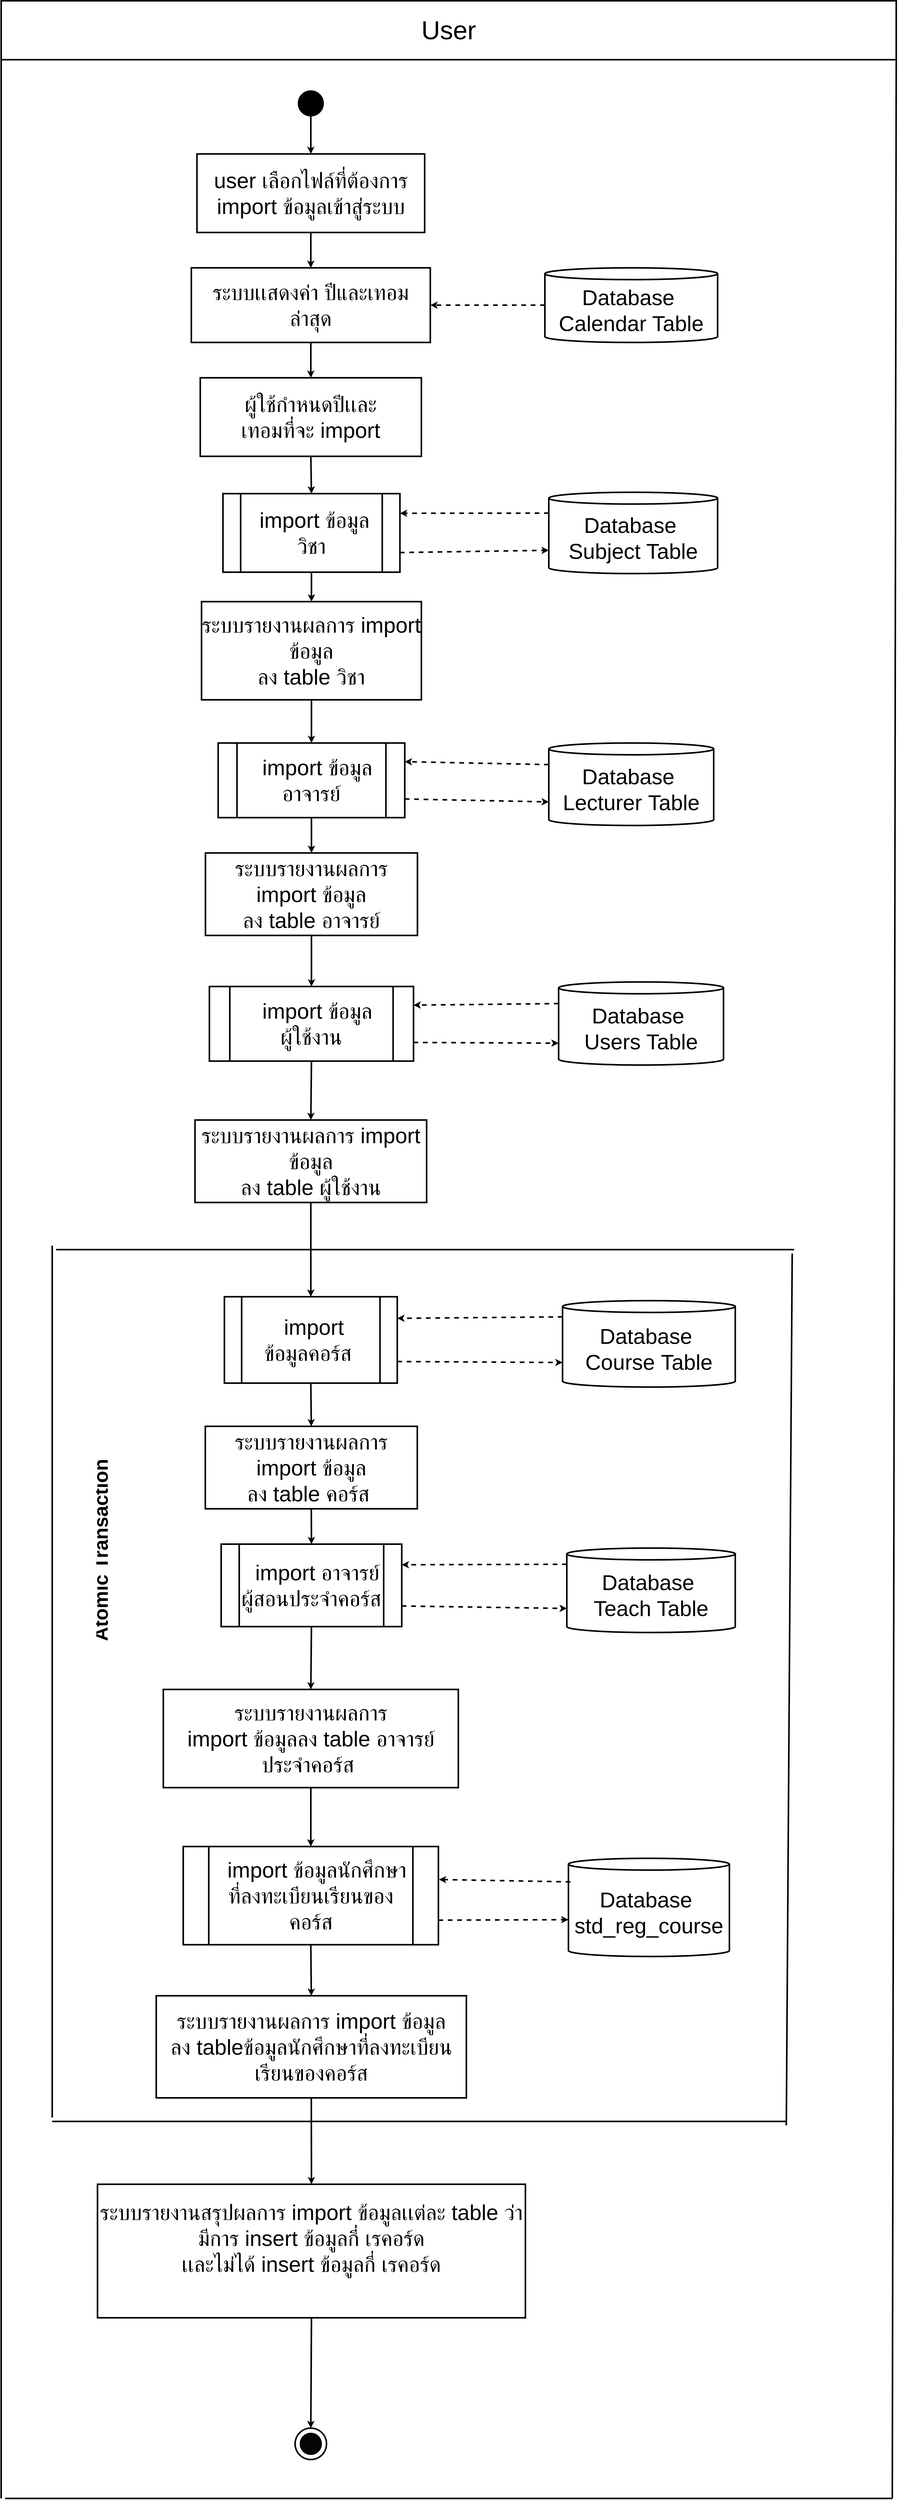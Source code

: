 <mxfile version="21.6.8" type="device">
  <diagram id="C5RBs43oDa-KdzZeNtuy" name="Page-1">
    <mxGraphModel dx="7566" dy="5802" grid="1" gridSize="10" guides="1" tooltips="1" connect="1" arrows="1" fold="1" page="1" pageScale="1" pageWidth="827" pageHeight="1169" math="0" shadow="0">
      <root>
        <mxCell id="WIyWlLk6GJQsqaUBKTNV-0" />
        <mxCell id="WIyWlLk6GJQsqaUBKTNV-1" parent="WIyWlLk6GJQsqaUBKTNV-0" />
        <mxCell id="xALUO3HwdJlkxT8yfgA3-7" value="&lt;font style=&quot;font-size: 66px;&quot;&gt;User&lt;/font&gt;" style="rounded=0;whiteSpace=wrap;html=1;strokeWidth=4;" parent="WIyWlLk6GJQsqaUBKTNV-1" vertex="1">
          <mxGeometry x="880" y="-840" width="2280" height="150" as="geometry" />
        </mxCell>
        <mxCell id="xALUO3HwdJlkxT8yfgA3-140" value="" style="endArrow=none;html=1;rounded=0;entryX=0;entryY=1;entryDx=0;entryDy=0;strokeWidth=4;" parent="WIyWlLk6GJQsqaUBKTNV-1" edge="1" target="xALUO3HwdJlkxT8yfgA3-7">
          <mxGeometry width="50" height="50" relative="1" as="geometry">
            <mxPoint x="880" y="5520" as="sourcePoint" />
            <mxPoint x="1050" y="350" as="targetPoint" />
          </mxGeometry>
        </mxCell>
        <mxCell id="xALUO3HwdJlkxT8yfgA3-143" value="" style="endArrow=none;html=1;rounded=0;entryX=1;entryY=1;entryDx=0;entryDy=0;strokeWidth=4;" parent="WIyWlLk6GJQsqaUBKTNV-1" edge="1" target="xALUO3HwdJlkxT8yfgA3-7">
          <mxGeometry width="50" height="50" relative="1" as="geometry">
            <mxPoint x="3150" y="5520" as="sourcePoint" />
            <mxPoint x="2310.0" y="360" as="targetPoint" />
          </mxGeometry>
        </mxCell>
        <mxCell id="xALUO3HwdJlkxT8yfgA3-180" value="" style="ellipse;whiteSpace=wrap;html=1;aspect=fixed;fillColor=#000000;strokeWidth=4;" parent="WIyWlLk6GJQsqaUBKTNV-1" vertex="1">
          <mxGeometry x="1637.5" y="-610" width="62.5" height="62.5" as="geometry" />
        </mxCell>
        <mxCell id="xALUO3HwdJlkxT8yfgA3-182" value="" style="endArrow=classic;html=1;rounded=0;exitX=0.5;exitY=1;exitDx=0;exitDy=0;strokeWidth=4;entryX=0.5;entryY=0;entryDx=0;entryDy=0;" parent="WIyWlLk6GJQsqaUBKTNV-1" source="xALUO3HwdJlkxT8yfgA3-180" edge="1" target="5QKPf6IvZNxHsTbZiPlM-23">
          <mxGeometry width="50" height="50" relative="1" as="geometry">
            <mxPoint x="1677.5" y="-380" as="sourcePoint" />
            <mxPoint x="1662.5" y="-510" as="targetPoint" />
          </mxGeometry>
        </mxCell>
        <mxCell id="5QKPf6IvZNxHsTbZiPlM-3" value="" style="endArrow=classic;html=1;rounded=0;exitX=0.5;exitY=1;exitDx=0;exitDy=0;entryX=0.5;entryY=0;entryDx=0;entryDy=0;strokeWidth=4;" parent="WIyWlLk6GJQsqaUBKTNV-1" source="5QKPf6IvZNxHsTbZiPlM-23" target="5QKPf6IvZNxHsTbZiPlM-24" edge="1">
          <mxGeometry width="50" height="50" relative="1" as="geometry">
            <mxPoint x="1760" y="-90" as="sourcePoint" />
            <mxPoint x="1780" as="targetPoint" />
          </mxGeometry>
        </mxCell>
        <mxCell id="5QKPf6IvZNxHsTbZiPlM-23" value="&lt;font style=&quot;font-size: 55px;&quot;&gt;user เลือกไฟล์ที่ต้องการ import ข้อมูลเข้าสู่ระบบ&lt;/font&gt;" style="rounded=0;whiteSpace=wrap;html=1;strokeWidth=4;" parent="WIyWlLk6GJQsqaUBKTNV-1" vertex="1">
          <mxGeometry x="1378.75" y="-450" width="580" height="200" as="geometry" />
        </mxCell>
        <mxCell id="5QKPf6IvZNxHsTbZiPlM-24" value="&lt;font style=&quot;font-size: 55px;&quot;&gt;&lt;font style=&quot;font-size: 55px;&quot;&gt;ระบบเเสดงค่า &lt;/font&gt;ปีและเทอมล่าสุด&lt;/font&gt;" style="rounded=0;whiteSpace=wrap;html=1;strokeWidth=4;fontSize=55;" parent="WIyWlLk6GJQsqaUBKTNV-1" vertex="1">
          <mxGeometry x="1364.38" y="-160" width="608.75" height="190" as="geometry" />
        </mxCell>
        <mxCell id="TLsUlpolCmr_xRNrr_nB-5" value="" style="endArrow=classic;html=1;rounded=0;dashed=1;entryX=1;entryY=0.5;entryDx=0;entryDy=0;exitX=0;exitY=0.5;exitDx=0;exitDy=0;exitPerimeter=0;strokeWidth=4;fontSize=55;" parent="WIyWlLk6GJQsqaUBKTNV-1" source="TLsUlpolCmr_xRNrr_nB-6" target="5QKPf6IvZNxHsTbZiPlM-24" edge="1">
          <mxGeometry width="50" height="50" relative="1" as="geometry">
            <mxPoint x="1970" y="70" as="sourcePoint" />
            <mxPoint x="2040" y="-70" as="targetPoint" />
          </mxGeometry>
        </mxCell>
        <mxCell id="TLsUlpolCmr_xRNrr_nB-6" value="&lt;font style=&quot;font-size: 55px;&quot;&gt;&lt;font style=&quot;font-size: 55px;&quot;&gt;Database&amp;nbsp;&lt;br&gt;Calendar Table&lt;br style=&quot;font-size: 55px;&quot;&gt;&lt;/font&gt;&lt;/font&gt;" style="shape=cylinder3;whiteSpace=wrap;html=1;boundedLbl=1;backgroundOutline=1;size=15;strokeWidth=4;fontSize=55;" parent="WIyWlLk6GJQsqaUBKTNV-1" vertex="1">
          <mxGeometry x="2265" y="-160" width="440" height="190" as="geometry" />
        </mxCell>
        <mxCell id="TLsUlpolCmr_xRNrr_nB-8" value="&lt;font style=&quot;font-size: 55px;&quot;&gt;ระบบรายงานผลการ import ข้อมูล&lt;br style=&quot;font-size: 55px;&quot;&gt;ลง table วิชา&lt;/font&gt;" style="rounded=0;whiteSpace=wrap;html=1;strokeWidth=4;fontSize=55;" parent="WIyWlLk6GJQsqaUBKTNV-1" vertex="1">
          <mxGeometry x="1390.38" y="690" width="560" height="250" as="geometry" />
        </mxCell>
        <mxCell id="TLsUlpolCmr_xRNrr_nB-39" value="" style="ellipse;whiteSpace=wrap;html=1;aspect=fixed;strokeWidth=4;" parent="WIyWlLk6GJQsqaUBKTNV-1" vertex="1">
          <mxGeometry x="1628.75" y="5341" width="80" height="80" as="geometry" />
        </mxCell>
        <mxCell id="TLsUlpolCmr_xRNrr_nB-40" value="" style="ellipse;whiteSpace=wrap;html=1;aspect=fixed;fillColor=#050505;strokeWidth=4;" parent="WIyWlLk6GJQsqaUBKTNV-1" vertex="1">
          <mxGeometry x="1642.5" y="5354.75" width="52.5" height="52.5" as="geometry" />
        </mxCell>
        <mxCell id="TLsUlpolCmr_xRNrr_nB-41" value="" style="endArrow=classic;html=1;rounded=0;exitX=0.5;exitY=1;exitDx=0;exitDy=0;entryX=0.5;entryY=0;entryDx=0;entryDy=0;strokeWidth=4;" parent="WIyWlLk6GJQsqaUBKTNV-1" edge="1" target="TLsUlpolCmr_xRNrr_nB-39" source="TLsUlpolCmr_xRNrr_nB-162">
          <mxGeometry width="50" height="50" relative="1" as="geometry">
            <mxPoint x="1735.0" y="5240" as="sourcePoint" />
            <mxPoint x="1735.0" y="5341" as="targetPoint" />
          </mxGeometry>
        </mxCell>
        <mxCell id="TLsUlpolCmr_xRNrr_nB-82" value="" style="endArrow=classic;html=1;rounded=0;exitX=0;exitY=0;exitDx=0;exitDy=53.125;exitPerimeter=0;entryX=1;entryY=0.25;entryDx=0;entryDy=0;dashed=1;strokeWidth=4;fontSize=55;" parent="WIyWlLk6GJQsqaUBKTNV-1" edge="1" target="TLsUlpolCmr_xRNrr_nB-166" source="TLsUlpolCmr_xRNrr_nB-198">
          <mxGeometry width="50" height="50" relative="1" as="geometry">
            <mxPoint x="1978.25" y="400" as="sourcePoint" />
            <mxPoint x="1808.25" y="400" as="targetPoint" />
          </mxGeometry>
        </mxCell>
        <mxCell id="TLsUlpolCmr_xRNrr_nB-83" value="" style="endArrow=classic;html=1;rounded=0;exitX=1;exitY=0.75;exitDx=0;exitDy=0;dashed=1;strokeWidth=4;fontSize=55;entryX=0;entryY=0;entryDx=0;entryDy=147.75;entryPerimeter=0;" parent="WIyWlLk6GJQsqaUBKTNV-1" edge="1" target="TLsUlpolCmr_xRNrr_nB-198" source="TLsUlpolCmr_xRNrr_nB-166">
          <mxGeometry width="50" height="50" relative="1" as="geometry">
            <mxPoint x="1810.01" y="450.28" as="sourcePoint" />
            <mxPoint x="2250" y="620" as="targetPoint" />
          </mxGeometry>
        </mxCell>
        <mxCell id="TLsUlpolCmr_xRNrr_nB-162" value="&lt;font style=&quot;font-size: 55px;&quot;&gt;ระบบรายงานสรุปผลการ import ข้อมูลเเต่ละ table ว่า มีการ insert ข้อมูลกี่ เรคอร์ด&lt;br style=&quot;font-size: 55px;&quot;&gt;เเละไม่ได้ insert ข้อมูลกี่ เรคอร์ด&lt;br style=&quot;font-size: 55px;&quot;&gt;&lt;br style=&quot;font-size: 55px;&quot;&gt;&lt;/font&gt;" style="rounded=0;whiteSpace=wrap;html=1;strokeWidth=4;fontSize=55;" parent="WIyWlLk6GJQsqaUBKTNV-1" vertex="1">
          <mxGeometry x="1125.38" y="4720" width="1090" height="340" as="geometry" />
        </mxCell>
        <mxCell id="TLsUlpolCmr_xRNrr_nB-163" value="" style="endArrow=none;html=1;rounded=0;strokeWidth=4;" parent="WIyWlLk6GJQsqaUBKTNV-1" edge="1">
          <mxGeometry width="50" height="50" relative="1" as="geometry">
            <mxPoint x="890" y="5520" as="sourcePoint" />
            <mxPoint x="3150" y="5520" as="targetPoint" />
          </mxGeometry>
        </mxCell>
        <mxCell id="TLsUlpolCmr_xRNrr_nB-164" value="&lt;span style=&quot;font-size: 55px;&quot;&gt;ผู้ใช้กำหนดปีเเละ&lt;br style=&quot;font-size: 55px;&quot;&gt;เทอมที่จะ import&lt;/span&gt;" style="rounded=0;whiteSpace=wrap;html=1;strokeWidth=4;fontSize=55;" parent="WIyWlLk6GJQsqaUBKTNV-1" vertex="1">
          <mxGeometry x="1387.13" y="120" width="563.25" height="200" as="geometry" />
        </mxCell>
        <mxCell id="TLsUlpolCmr_xRNrr_nB-165" value="" style="endArrow=classic;html=1;rounded=0;exitX=0.5;exitY=1;exitDx=0;exitDy=0;entryX=0.5;entryY=0;entryDx=0;entryDy=0;strokeWidth=4;fontSize=55;" parent="WIyWlLk6GJQsqaUBKTNV-1" edge="1" target="TLsUlpolCmr_xRNrr_nB-164" source="5QKPf6IvZNxHsTbZiPlM-24">
          <mxGeometry width="50" height="50" relative="1" as="geometry">
            <mxPoint x="1679.17" y="80" as="sourcePoint" />
            <mxPoint x="1679.17" y="145" as="targetPoint" />
          </mxGeometry>
        </mxCell>
        <mxCell id="TLsUlpolCmr_xRNrr_nB-166" value="&lt;font style=&quot;font-size: 55px;&quot;&gt;&amp;nbsp;import ข้อมูลวิชา&lt;/font&gt;" style="shape=process;whiteSpace=wrap;html=1;backgroundOutline=1;strokeWidth=4;fontSize=55;" parent="WIyWlLk6GJQsqaUBKTNV-1" vertex="1">
          <mxGeometry x="1445" y="415" width="450.75" height="200" as="geometry" />
        </mxCell>
        <mxCell id="TLsUlpolCmr_xRNrr_nB-167" value="" style="endArrow=classic;html=1;rounded=0;exitX=0.5;exitY=1;exitDx=0;exitDy=0;entryX=0.5;entryY=0;entryDx=0;entryDy=0;strokeWidth=4;fontSize=55;" parent="WIyWlLk6GJQsqaUBKTNV-1" source="TLsUlpolCmr_xRNrr_nB-166" target="TLsUlpolCmr_xRNrr_nB-8" edge="1">
          <mxGeometry width="50" height="50" relative="1" as="geometry">
            <mxPoint x="1317.42" y="90" as="sourcePoint" />
            <mxPoint x="1317.42" y="155" as="targetPoint" />
          </mxGeometry>
        </mxCell>
        <mxCell id="TLsUlpolCmr_xRNrr_nB-168" value="&lt;font style=&quot;font-size: 55px;&quot;&gt;ระบบรายงานผลการ import ข้อมูล&lt;br style=&quot;font-size: 55px;&quot;&gt;ลง &lt;/font&gt;&lt;font style=&quot;font-size: 55px;&quot;&gt;&lt;font style=&quot;font-size: 55px;&quot;&gt;table&amp;nbsp;&lt;/font&gt;อาจารย์&lt;/font&gt;" style="rounded=0;whiteSpace=wrap;html=1;strokeWidth=4;fontSize=55;" parent="WIyWlLk6GJQsqaUBKTNV-1" vertex="1">
          <mxGeometry x="1400.38" y="1330" width="540" height="210" as="geometry" />
        </mxCell>
        <mxCell id="TLsUlpolCmr_xRNrr_nB-170" value="" style="endArrow=classic;html=1;rounded=0;exitX=0;exitY=0;exitDx=0;exitDy=55;exitPerimeter=0;entryX=1;entryY=0.25;entryDx=0;entryDy=0;dashed=1;strokeWidth=4;fontSize=55;" parent="WIyWlLk6GJQsqaUBKTNV-1" edge="1" target="TLsUlpolCmr_xRNrr_nB-172" source="TLsUlpolCmr_xRNrr_nB-199">
          <mxGeometry width="50" height="50" relative="1" as="geometry">
            <mxPoint x="1920" y="1190" as="sourcePoint" />
            <mxPoint x="1750" y="1190" as="targetPoint" />
          </mxGeometry>
        </mxCell>
        <mxCell id="TLsUlpolCmr_xRNrr_nB-171" value="" style="endArrow=classic;html=1;rounded=0;entryX=0;entryY=0;entryDx=0;entryDy=150;entryPerimeter=0;dashed=1;strokeWidth=4;fontSize=55;exitX=1;exitY=0.75;exitDx=0;exitDy=0;" parent="WIyWlLk6GJQsqaUBKTNV-1" edge="1" target="TLsUlpolCmr_xRNrr_nB-199" source="TLsUlpolCmr_xRNrr_nB-172">
          <mxGeometry width="50" height="50" relative="1" as="geometry">
            <mxPoint x="1800" y="1260" as="sourcePoint" />
            <mxPoint x="1920" y="1240" as="targetPoint" />
          </mxGeometry>
        </mxCell>
        <mxCell id="TLsUlpolCmr_xRNrr_nB-172" value="&lt;font style=&quot;font-size: 55px;&quot;&gt;&amp;nbsp; import ข้อมูลอาจารย์&lt;/font&gt;" style="shape=process;whiteSpace=wrap;html=1;backgroundOutline=1;strokeWidth=4;fontSize=55;" parent="WIyWlLk6GJQsqaUBKTNV-1" vertex="1">
          <mxGeometry x="1432.69" y="1050" width="475.38" height="190" as="geometry" />
        </mxCell>
        <mxCell id="TLsUlpolCmr_xRNrr_nB-173" value="" style="endArrow=classic;html=1;rounded=0;exitX=0.5;exitY=1;exitDx=0;exitDy=0;entryX=0.5;entryY=0;entryDx=0;entryDy=0;strokeWidth=4;fontSize=55;" parent="WIyWlLk6GJQsqaUBKTNV-1" source="TLsUlpolCmr_xRNrr_nB-172" target="TLsUlpolCmr_xRNrr_nB-168" edge="1">
          <mxGeometry width="50" height="50" relative="1" as="geometry">
            <mxPoint x="1259.17" y="880" as="sourcePoint" />
            <mxPoint x="1259.17" y="945" as="targetPoint" />
          </mxGeometry>
        </mxCell>
        <mxCell id="TLsUlpolCmr_xRNrr_nB-180" value="&lt;font style=&quot;font-size: 55px;&quot;&gt;&lt;span style=&quot;font-size: 55px;&quot;&gt;ระบบรายงานผลการ import ข้อมูล&lt;/span&gt;&lt;br style=&quot;font-size: 55px;&quot;&gt;&lt;font style=&quot;font-size: 55px;&quot;&gt;ลง &lt;/font&gt;&lt;/font&gt;&lt;font style=&quot;font-size: 55px;&quot;&gt;&lt;font style=&quot;font-size: 55px;&quot;&gt;&lt;font style=&quot;font-size: 55px;&quot;&gt;table&amp;nbsp;&lt;/font&gt;&lt;/font&gt;คอร์ส&lt;/font&gt;&lt;span style=&quot;border-color: var(--border-color); font-size: 55px;&quot;&gt;&amp;nbsp;&lt;/span&gt;" style="rounded=0;whiteSpace=wrap;html=1;strokeWidth=4;fontSize=55;" parent="WIyWlLk6GJQsqaUBKTNV-1" vertex="1">
          <mxGeometry x="1400" y="2790" width="540" height="210" as="geometry" />
        </mxCell>
        <mxCell id="TLsUlpolCmr_xRNrr_nB-182" value="" style="endArrow=classic;html=1;rounded=0;exitX=0;exitY=0;exitDx=0;exitDy=41.25;exitPerimeter=0;entryX=1;entryY=0.25;entryDx=0;entryDy=0;dashed=1;strokeWidth=4;fontSize=55;" parent="WIyWlLk6GJQsqaUBKTNV-1" edge="1" target="TLsUlpolCmr_xRNrr_nB-184" source="TLsUlpolCmr_xRNrr_nB-200">
          <mxGeometry width="50" height="50" relative="1" as="geometry">
            <mxPoint x="1980" y="2680" as="sourcePoint" />
            <mxPoint x="1810" y="2680" as="targetPoint" />
          </mxGeometry>
        </mxCell>
        <mxCell id="TLsUlpolCmr_xRNrr_nB-183" value="" style="endArrow=classic;html=1;rounded=0;exitX=1;exitY=0.75;exitDx=0;exitDy=0;entryX=0;entryY=0;entryDx=0;entryDy=157.5;entryPerimeter=0;dashed=1;strokeWidth=4;fontSize=55;" parent="WIyWlLk6GJQsqaUBKTNV-1" edge="1" target="TLsUlpolCmr_xRNrr_nB-200" source="TLsUlpolCmr_xRNrr_nB-184">
          <mxGeometry width="50" height="50" relative="1" as="geometry">
            <mxPoint x="1811.76" y="2730.28" as="sourcePoint" />
            <mxPoint x="1980" y="2730" as="targetPoint" />
          </mxGeometry>
        </mxCell>
        <mxCell id="TLsUlpolCmr_xRNrr_nB-184" value="&amp;nbsp;&lt;font style=&quot;font-size: 55px;&quot;&gt;import&lt;/font&gt;&lt;br style=&quot;border-color: var(--border-color); font-size: 55px;&quot;&gt;&lt;span style=&quot;font-size: 55px;&quot;&gt;ข้อมูลคอร์ส&lt;/span&gt;&lt;span style=&quot;font-size: 55px;&quot;&gt;&amp;nbsp;&lt;/span&gt;" style="shape=process;whiteSpace=wrap;html=1;backgroundOutline=1;strokeWidth=4;fontSize=55;" parent="WIyWlLk6GJQsqaUBKTNV-1" vertex="1">
          <mxGeometry x="1448.57" y="2460" width="440.38" height="220" as="geometry" />
        </mxCell>
        <mxCell id="TLsUlpolCmr_xRNrr_nB-185" value="" style="endArrow=classic;html=1;rounded=0;exitX=0.5;exitY=1;exitDx=0;exitDy=0;entryX=0.5;entryY=0;entryDx=0;entryDy=0;strokeWidth=4;fontSize=55;" parent="WIyWlLk6GJQsqaUBKTNV-1" source="TLsUlpolCmr_xRNrr_nB-184" target="TLsUlpolCmr_xRNrr_nB-180" edge="1">
          <mxGeometry width="50" height="50" relative="1" as="geometry">
            <mxPoint x="1319.17" y="2370" as="sourcePoint" />
            <mxPoint x="1319.17" y="2435" as="targetPoint" />
          </mxGeometry>
        </mxCell>
        <mxCell id="TLsUlpolCmr_xRNrr_nB-186" value="&lt;font style=&quot;font-size: 55px;&quot;&gt;&lt;span style=&quot;font-size: 55px;&quot;&gt;ระบบรายงานผลการ import ข้อมูล&lt;/span&gt;&lt;br style=&quot;font-size: 55px;&quot;&gt;&lt;font style=&quot;font-size: 55px;&quot;&gt;ลง &lt;/font&gt;&lt;/font&gt;&lt;font style=&quot;font-size: 55px;&quot;&gt;&lt;font style=&quot;font-size: 55px;&quot;&gt;&lt;font style=&quot;font-size: 55px;&quot;&gt;table&lt;/font&gt;&lt;/font&gt;ข้อมูลนักศึกษาที่ลงทะเบียนเรียนของคอร์ส&lt;/font&gt;" style="rounded=0;whiteSpace=wrap;html=1;strokeWidth=4;fontSize=55;" parent="WIyWlLk6GJQsqaUBKTNV-1" vertex="1">
          <mxGeometry x="1275" y="4240" width="790" height="260" as="geometry" />
        </mxCell>
        <mxCell id="TLsUlpolCmr_xRNrr_nB-188" value="" style="endArrow=classic;html=1;rounded=0;exitX=0;exitY=0;exitDx=0;exitDy=41.25;exitPerimeter=0;dashed=1;strokeWidth=4;fontSize=55;entryX=1;entryY=0.25;entryDx=0;entryDy=0;" parent="WIyWlLk6GJQsqaUBKTNV-1" source="vY65WVdtyvyss6tdcM-N-6" edge="1" target="vY65WVdtyvyss6tdcM-N-1">
          <mxGeometry width="50" height="50" relative="1" as="geometry">
            <mxPoint x="1951.75" y="3175" as="sourcePoint" />
            <mxPoint x="1781.75" y="3171" as="targetPoint" />
          </mxGeometry>
        </mxCell>
        <mxCell id="TLsUlpolCmr_xRNrr_nB-189" value="" style="endArrow=classic;html=1;rounded=0;exitX=1;exitY=0.75;exitDx=0;exitDy=0;entryX=0;entryY=0;entryDx=0;entryDy=153.75;entryPerimeter=0;dashed=1;strokeWidth=4;fontSize=55;" parent="WIyWlLk6GJQsqaUBKTNV-1" edge="1" target="vY65WVdtyvyss6tdcM-N-6" source="vY65WVdtyvyss6tdcM-N-1">
          <mxGeometry width="50" height="50" relative="1" as="geometry">
            <mxPoint x="1783.51" y="3225.28" as="sourcePoint" />
            <mxPoint x="1951.75" y="3225" as="targetPoint" />
          </mxGeometry>
        </mxCell>
        <mxCell id="TLsUlpolCmr_xRNrr_nB-190" value="&lt;font style=&quot;font-size: 55px;&quot;&gt;&amp;nbsp; import ข้อมูลนักศึกษาที่ลงทะเบียนเรียนของคอร์ส&lt;/font&gt;" style="shape=process;whiteSpace=wrap;html=1;backgroundOutline=1;strokeWidth=4;fontSize=55;" parent="WIyWlLk6GJQsqaUBKTNV-1" vertex="1">
          <mxGeometry x="1343.75" y="3860" width="650" height="250" as="geometry" />
        </mxCell>
        <mxCell id="TLsUlpolCmr_xRNrr_nB-192" value="" style="endArrow=classic;html=1;rounded=0;exitX=0.5;exitY=1;exitDx=0;exitDy=0;strokeWidth=4;fontSize=55;entryX=0.5;entryY=0;entryDx=0;entryDy=0;" parent="WIyWlLk6GJQsqaUBKTNV-1" edge="1" target="TLsUlpolCmr_xRNrr_nB-166" source="TLsUlpolCmr_xRNrr_nB-164">
          <mxGeometry width="50" height="50" relative="1" as="geometry">
            <mxPoint x="1689.33" y="290" as="sourcePoint" />
            <mxPoint x="1689" y="360" as="targetPoint" />
          </mxGeometry>
        </mxCell>
        <mxCell id="TLsUlpolCmr_xRNrr_nB-193" value="" style="endArrow=classic;html=1;rounded=0;exitX=0.5;exitY=1;exitDx=0;exitDy=0;strokeWidth=4;entryX=0.5;entryY=0;entryDx=0;entryDy=0;" parent="WIyWlLk6GJQsqaUBKTNV-1" edge="1" target="TLsUlpolCmr_xRNrr_nB-172" source="TLsUlpolCmr_xRNrr_nB-8">
          <mxGeometry width="50" height="50" relative="1" as="geometry">
            <mxPoint x="1647.58" y="1010" as="sourcePoint" />
            <mxPoint x="1648" y="1140" as="targetPoint" />
          </mxGeometry>
        </mxCell>
        <mxCell id="TLsUlpolCmr_xRNrr_nB-194" value="" style="endArrow=classic;html=1;rounded=0;exitX=0.5;exitY=1;exitDx=0;exitDy=0;strokeWidth=4;entryX=0.5;entryY=0;entryDx=0;entryDy=0;" parent="WIyWlLk6GJQsqaUBKTNV-1" edge="1" target="TLsUlpolCmr_xRNrr_nB-184" source="4Wu66GfxX2NI9mn5pldG-0">
          <mxGeometry width="50" height="50" relative="1" as="geometry">
            <mxPoint x="1689.33" y="2540" as="sourcePoint" />
            <mxPoint x="1689" y="2640" as="targetPoint" />
          </mxGeometry>
        </mxCell>
        <mxCell id="TLsUlpolCmr_xRNrr_nB-196" value="" style="endArrow=classic;html=1;rounded=0;exitX=0.5;exitY=1;exitDx=0;exitDy=0;strokeWidth=4;fontSize=55;entryX=0.5;entryY=0;entryDx=0;entryDy=0;" parent="WIyWlLk6GJQsqaUBKTNV-1" edge="1" target="vY65WVdtyvyss6tdcM-N-1" source="TLsUlpolCmr_xRNrr_nB-180">
          <mxGeometry width="50" height="50" relative="1" as="geometry">
            <mxPoint x="1697.91" y="3000" as="sourcePoint" />
            <mxPoint x="1698" y="3090" as="targetPoint" />
          </mxGeometry>
        </mxCell>
        <mxCell id="TLsUlpolCmr_xRNrr_nB-197" value="" style="endArrow=classic;html=1;rounded=0;exitX=0.5;exitY=1;exitDx=0;exitDy=0;entryX=0.5;entryY=0;entryDx=0;entryDy=0;strokeWidth=4;fontSize=55;" parent="WIyWlLk6GJQsqaUBKTNV-1" source="TLsUlpolCmr_xRNrr_nB-186" target="TLsUlpolCmr_xRNrr_nB-162" edge="1">
          <mxGeometry width="50" height="50" relative="1" as="geometry">
            <mxPoint x="1632.86" y="4570" as="sourcePoint" />
            <mxPoint x="1632.86" y="4680" as="targetPoint" />
          </mxGeometry>
        </mxCell>
        <mxCell id="TLsUlpolCmr_xRNrr_nB-198" value="&lt;font style=&quot;font-size: 55px;&quot;&gt;&lt;font style=&quot;font-size: 55px;&quot;&gt;Database&amp;nbsp;&lt;br style=&quot;font-size: 55px;&quot;&gt;Subject Table&lt;br style=&quot;font-size: 55px;&quot;&gt;&lt;/font&gt;&lt;/font&gt;" style="shape=cylinder3;whiteSpace=wrap;html=1;boundedLbl=1;backgroundOutline=1;size=15;strokeWidth=4;fontSize=55;" parent="WIyWlLk6GJQsqaUBKTNV-1" vertex="1">
          <mxGeometry x="2275" y="411.5" width="430" height="207" as="geometry" />
        </mxCell>
        <mxCell id="TLsUlpolCmr_xRNrr_nB-199" value="&lt;font style=&quot;font-size: 55px;&quot;&gt;&lt;font style=&quot;font-size: 55px;&quot;&gt;Database&amp;nbsp;&lt;br style=&quot;font-size: 55px;&quot;&gt;Lecturer&amp;nbsp;Table&lt;br style=&quot;font-size: 55px;&quot;&gt;&lt;/font&gt;&lt;/font&gt;" style="shape=cylinder3;whiteSpace=wrap;html=1;boundedLbl=1;backgroundOutline=1;size=15;strokeWidth=4;fontSize=55;" parent="WIyWlLk6GJQsqaUBKTNV-1" vertex="1">
          <mxGeometry x="2275" y="1050" width="420" height="210" as="geometry" />
        </mxCell>
        <mxCell id="TLsUlpolCmr_xRNrr_nB-200" value="&lt;font style=&quot;font-size: 55px;&quot;&gt;&lt;font style=&quot;font-size: 55px;&quot;&gt;Database&amp;nbsp;&lt;br style=&quot;font-size: 55px;&quot;&gt;Course&amp;nbsp;Table&lt;br style=&quot;font-size: 55px;&quot;&gt;&lt;/font&gt;&lt;/font&gt;" style="shape=cylinder3;whiteSpace=wrap;html=1;boundedLbl=1;backgroundOutline=1;size=15;strokeWidth=4;fontSize=55;" parent="WIyWlLk6GJQsqaUBKTNV-1" vertex="1">
          <mxGeometry x="2310" y="2470" width="440" height="220" as="geometry" />
        </mxCell>
        <mxCell id="DPmiUBUVIQ52UmBGNhwR-1" value="" style="endArrow=none;html=1;rounded=0;strokeWidth=4;" parent="WIyWlLk6GJQsqaUBKTNV-1" edge="1">
          <mxGeometry width="50" height="50" relative="1" as="geometry">
            <mxPoint x="1020" y="2340" as="sourcePoint" />
            <mxPoint x="2900" y="2340" as="targetPoint" />
          </mxGeometry>
        </mxCell>
        <mxCell id="DPmiUBUVIQ52UmBGNhwR-2" value="" style="endArrow=none;html=1;rounded=0;strokeWidth=4;" parent="WIyWlLk6GJQsqaUBKTNV-1" edge="1">
          <mxGeometry width="50" height="50" relative="1" as="geometry">
            <mxPoint x="1010" y="4550" as="sourcePoint" />
            <mxPoint x="1010" y="2330" as="targetPoint" />
          </mxGeometry>
        </mxCell>
        <mxCell id="DPmiUBUVIQ52UmBGNhwR-3" value="" style="endArrow=none;html=1;rounded=0;strokeWidth=4;" parent="WIyWlLk6GJQsqaUBKTNV-1" edge="1">
          <mxGeometry width="50" height="50" relative="1" as="geometry">
            <mxPoint x="1010" y="4560" as="sourcePoint" />
            <mxPoint x="2880" y="4560" as="targetPoint" />
          </mxGeometry>
        </mxCell>
        <mxCell id="DPmiUBUVIQ52UmBGNhwR-4" value="" style="endArrow=none;html=1;rounded=0;strokeWidth=4;" parent="WIyWlLk6GJQsqaUBKTNV-1" edge="1">
          <mxGeometry width="50" height="50" relative="1" as="geometry">
            <mxPoint x="2880" y="4570" as="sourcePoint" />
            <mxPoint x="2895" y="2350" as="targetPoint" />
          </mxGeometry>
        </mxCell>
        <mxCell id="vY65WVdtyvyss6tdcM-N-1" value="&lt;font style=&quot;font-size: 55px;&quot;&gt;&amp;nbsp; import อาจารย์ผู้สอนประจำคอร์ส&lt;/font&gt;" style="shape=process;whiteSpace=wrap;html=1;backgroundOutline=1;strokeWidth=4;fontSize=55;" parent="WIyWlLk6GJQsqaUBKTNV-1" vertex="1">
          <mxGeometry x="1440.38" y="3090" width="460" height="210" as="geometry" />
        </mxCell>
        <mxCell id="vY65WVdtyvyss6tdcM-N-4" value="&lt;font style=&quot;font-size: 55px;&quot;&gt;&lt;span style=&quot;font-size: 55px;&quot;&gt;ระบบรายงานผลการ &lt;br&gt;import ข้อมูล&lt;/span&gt;&lt;font style=&quot;font-size: 55px;&quot;&gt;ลง &lt;/font&gt;&lt;/font&gt;&lt;font style=&quot;font-size: 55px;&quot;&gt;&lt;font style=&quot;font-size: 55px;&quot;&gt;&lt;font style=&quot;font-size: 55px;&quot;&gt;table อาจารย์ประจำคอร์ส&lt;/font&gt;&lt;/font&gt;&lt;/font&gt;&lt;span style=&quot;border-color: var(--border-color); font-size: 55px;&quot;&gt;&amp;nbsp;&lt;/span&gt;" style="rounded=0;whiteSpace=wrap;html=1;strokeWidth=4;fontSize=55;" parent="WIyWlLk6GJQsqaUBKTNV-1" vertex="1">
          <mxGeometry x="1293" y="3460" width="751.5" height="250" as="geometry" />
        </mxCell>
        <mxCell id="vY65WVdtyvyss6tdcM-N-5" value="" style="endArrow=classic;html=1;rounded=0;strokeWidth=4;fontSize=55;entryX=0.5;entryY=0;entryDx=0;entryDy=0;exitX=0.5;exitY=1;exitDx=0;exitDy=0;" parent="WIyWlLk6GJQsqaUBKTNV-1" edge="1" target="vY65WVdtyvyss6tdcM-N-4" source="vY65WVdtyvyss6tdcM-N-1">
          <mxGeometry width="50" height="50" relative="1" as="geometry">
            <mxPoint x="1830" y="3380" as="sourcePoint" />
            <mxPoint x="1671.01" y="3365" as="targetPoint" />
          </mxGeometry>
        </mxCell>
        <mxCell id="vY65WVdtyvyss6tdcM-N-6" value="&lt;font style=&quot;font-size: 55px;&quot;&gt;&lt;font style=&quot;font-size: 55px;&quot;&gt;Database&amp;nbsp;&lt;br style=&quot;font-size: 55px;&quot;&gt;Teach Table&lt;br style=&quot;font-size: 55px;&quot;&gt;&lt;/font&gt;&lt;/font&gt;" style="shape=cylinder3;whiteSpace=wrap;html=1;boundedLbl=1;backgroundOutline=1;size=15;strokeWidth=4;fontSize=55;" parent="WIyWlLk6GJQsqaUBKTNV-1" vertex="1">
          <mxGeometry x="2320.88" y="3100" width="429.12" height="215" as="geometry" />
        </mxCell>
        <mxCell id="vY65WVdtyvyss6tdcM-N-8" value="" style="endArrow=classic;html=1;rounded=0;exitX=0.5;exitY=1;exitDx=0;exitDy=0;strokeWidth=4;fontSize=55;entryX=0.5;entryY=0;entryDx=0;entryDy=0;" parent="WIyWlLk6GJQsqaUBKTNV-1" edge="1" target="TLsUlpolCmr_xRNrr_nB-190" source="vY65WVdtyvyss6tdcM-N-4">
          <mxGeometry width="50" height="50" relative="1" as="geometry">
            <mxPoint x="1699.42" y="3810" as="sourcePoint" />
            <mxPoint x="1699.25" y="3870" as="targetPoint" />
          </mxGeometry>
        </mxCell>
        <mxCell id="vY65WVdtyvyss6tdcM-N-9" value="" style="endArrow=classic;html=1;rounded=0;exitX=0.5;exitY=1;exitDx=0;exitDy=0;strokeWidth=4;fontSize=55;entryX=0.5;entryY=0;entryDx=0;entryDy=0;" parent="WIyWlLk6GJQsqaUBKTNV-1" edge="1" target="TLsUlpolCmr_xRNrr_nB-186" source="TLsUlpolCmr_xRNrr_nB-190">
          <mxGeometry width="50" height="50" relative="1" as="geometry">
            <mxPoint x="1640.55" y="4370" as="sourcePoint" />
            <mxPoint x="1640.38" y="4430" as="targetPoint" />
          </mxGeometry>
        </mxCell>
        <mxCell id="vY65WVdtyvyss6tdcM-N-10" value="&lt;font style=&quot;font-size: 55px;&quot;&gt;&lt;font style=&quot;font-size: 55px;&quot;&gt;Database&amp;nbsp;&lt;br style=&quot;font-size: 55px;&quot;&gt;std_reg_course&lt;br style=&quot;font-size: 55px;&quot;&gt;&lt;/font&gt;&lt;/font&gt;" style="shape=cylinder3;whiteSpace=wrap;html=1;boundedLbl=1;backgroundOutline=1;size=15;strokeWidth=4;fontSize=55;" parent="WIyWlLk6GJQsqaUBKTNV-1" vertex="1">
          <mxGeometry x="2325" y="3890" width="410" height="250" as="geometry" />
        </mxCell>
        <mxCell id="vY65WVdtyvyss6tdcM-N-11" value="" style="endArrow=classic;html=1;rounded=0;entryX=0;entryY=0.625;entryDx=0;entryDy=0;entryPerimeter=0;dashed=1;strokeWidth=4;fontSize=55;exitX=1;exitY=0.75;exitDx=0;exitDy=0;" parent="WIyWlLk6GJQsqaUBKTNV-1" target="vY65WVdtyvyss6tdcM-N-10" edge="1" source="TLsUlpolCmr_xRNrr_nB-190">
          <mxGeometry width="50" height="50" relative="1" as="geometry">
            <mxPoint x="1820.25" y="3964" as="sourcePoint" />
            <mxPoint x="1410.25" y="3890" as="targetPoint" />
          </mxGeometry>
        </mxCell>
        <mxCell id="vY65WVdtyvyss6tdcM-N-12" value="" style="endArrow=classic;html=1;rounded=0;entryX=1.002;entryY=0.336;entryDx=0;entryDy=0;entryPerimeter=0;dashed=1;strokeWidth=4;fontSize=55;" parent="WIyWlLk6GJQsqaUBKTNV-1" target="TLsUlpolCmr_xRNrr_nB-190" edge="1">
          <mxGeometry width="50" height="50" relative="1" as="geometry">
            <mxPoint x="2330" y="3950" as="sourcePoint" />
            <mxPoint x="1410.25" y="3890" as="targetPoint" />
          </mxGeometry>
        </mxCell>
        <mxCell id="B2qRWiBNJbnOD8u0Mtm4-0" value="&lt;h3 class=&quot;n9H6p cS4Vcb-pGL6qe-fwJd0c&quot; style=&quot;font-weight: 400; margin: 0px; padding: 0px; line-height: 24px; font-family: &amp;quot;Google Sans&amp;quot;, arial, sans-serif; flex: 1 1 auto; overflow: hidden; text-overflow: ellipsis; display: -webkit-box; -webkit-box-orient: vertical; -webkit-line-clamp: 2;&quot;&gt;&lt;br&gt;&lt;/h3&gt;" style="text;html=1;align=center;verticalAlign=middle;resizable=0;points=[];autosize=1;strokeColor=none;fillColor=none;strokeWidth=4;rotation=-90;" parent="WIyWlLk6GJQsqaUBKTNV-1" vertex="1">
          <mxGeometry x="1105" y="3235" width="20" height="40" as="geometry" />
        </mxCell>
        <mxCell id="4Wu66GfxX2NI9mn5pldG-0" value="&lt;font style=&quot;font-size: 55px;&quot;&gt;ระบบรายงานผลการ import ข้อมูล&lt;br style=&quot;font-size: 55px;&quot;&gt;ลง &lt;/font&gt;&lt;font style=&quot;font-size: 55px;&quot;&gt;&lt;font style=&quot;font-size: 55px;&quot;&gt;table ผู้ใช้งาน&lt;/font&gt;&lt;/font&gt;" style="rounded=0;whiteSpace=wrap;html=1;strokeWidth=4;fontSize=55;" vertex="1" parent="WIyWlLk6GJQsqaUBKTNV-1">
          <mxGeometry x="1373.76" y="2010" width="590" height="210" as="geometry" />
        </mxCell>
        <mxCell id="4Wu66GfxX2NI9mn5pldG-1" value="" style="endArrow=classic;html=1;rounded=0;exitX=0;exitY=0;exitDx=0;exitDy=55;exitPerimeter=0;entryX=1;entryY=0.25;entryDx=0;entryDy=0;dashed=1;strokeWidth=4;fontSize=55;" edge="1" parent="WIyWlLk6GJQsqaUBKTNV-1" source="4Wu66GfxX2NI9mn5pldG-5" target="4Wu66GfxX2NI9mn5pldG-3">
          <mxGeometry width="50" height="50" relative="1" as="geometry">
            <mxPoint x="1950.38" y="1810" as="sourcePoint" />
            <mxPoint x="1780.38" y="1810" as="targetPoint" />
          </mxGeometry>
        </mxCell>
        <mxCell id="4Wu66GfxX2NI9mn5pldG-2" value="" style="endArrow=classic;html=1;rounded=0;entryX=0;entryY=0.737;entryDx=0;entryDy=0;entryPerimeter=0;dashed=1;strokeWidth=4;fontSize=55;exitX=1;exitY=0.75;exitDx=0;exitDy=0;" edge="1" parent="WIyWlLk6GJQsqaUBKTNV-1" source="4Wu66GfxX2NI9mn5pldG-3" target="4Wu66GfxX2NI9mn5pldG-5">
          <mxGeometry width="50" height="50" relative="1" as="geometry">
            <mxPoint x="2060" y="1870" as="sourcePoint" />
            <mxPoint x="1950.38" y="1860" as="targetPoint" />
          </mxGeometry>
        </mxCell>
        <mxCell id="4Wu66GfxX2NI9mn5pldG-3" value="&lt;font style=&quot;font-size: 55px;&quot;&gt;&amp;nbsp; import ข้อมูล &lt;br style=&quot;font-size: 55px;&quot;&gt;ผู้ใช้งาน&lt;/font&gt;" style="shape=process;whiteSpace=wrap;html=1;backgroundOutline=1;strokeWidth=4;fontSize=55;" vertex="1" parent="WIyWlLk6GJQsqaUBKTNV-1">
          <mxGeometry x="1410.38" y="1670" width="520" height="190" as="geometry" />
        </mxCell>
        <mxCell id="4Wu66GfxX2NI9mn5pldG-4" value="" style="endArrow=classic;html=1;rounded=0;exitX=0.5;exitY=1;exitDx=0;exitDy=0;entryX=0.5;entryY=0;entryDx=0;entryDy=0;strokeWidth=4;fontSize=55;" edge="1" parent="WIyWlLk6GJQsqaUBKTNV-1" source="4Wu66GfxX2NI9mn5pldG-3" target="4Wu66GfxX2NI9mn5pldG-0">
          <mxGeometry width="50" height="50" relative="1" as="geometry">
            <mxPoint x="1289.55" y="1500" as="sourcePoint" />
            <mxPoint x="1289.55" y="1565" as="targetPoint" />
          </mxGeometry>
        </mxCell>
        <mxCell id="4Wu66GfxX2NI9mn5pldG-5" value="&lt;font style=&quot;font-size: 55px;&quot;&gt;&lt;font style=&quot;font-size: 55px;&quot;&gt;Database&amp;nbsp;&lt;br style=&quot;font-size: 55px;&quot;&gt;Users Table&lt;br style=&quot;font-size: 55px;&quot;&gt;&lt;/font&gt;&lt;/font&gt;" style="shape=cylinder3;whiteSpace=wrap;html=1;boundedLbl=1;backgroundOutline=1;size=15;strokeWidth=4;fontSize=55;" vertex="1" parent="WIyWlLk6GJQsqaUBKTNV-1">
          <mxGeometry x="2300" y="1658.5" width="420" height="211.5" as="geometry" />
        </mxCell>
        <mxCell id="4Wu66GfxX2NI9mn5pldG-6" value="" style="endArrow=classic;html=1;rounded=0;strokeWidth=4;fontSize=55;exitX=0.5;exitY=1;exitDx=0;exitDy=0;entryX=0.5;entryY=0;entryDx=0;entryDy=0;" edge="1" parent="WIyWlLk6GJQsqaUBKTNV-1" source="TLsUlpolCmr_xRNrr_nB-168" target="4Wu66GfxX2NI9mn5pldG-3">
          <mxGeometry width="50" height="50" relative="1" as="geometry">
            <mxPoint x="1840" y="1560" as="sourcePoint" />
            <mxPoint x="1637" y="1600" as="targetPoint" />
          </mxGeometry>
        </mxCell>
        <mxCell id="4Wu66GfxX2NI9mn5pldG-11" value="&lt;h3 style=&quot;border-color: var(--border-color); margin: 0px; padding: 0px; line-height: 24px; font-family: &amp;quot;Google Sans&amp;quot;, arial, sans-serif; flex: 1 1 auto; overflow: hidden; text-overflow: ellipsis; display: -webkit-box; -webkit-box-orient: vertical; -webkit-line-clamp: 2;&quot; class=&quot;n9H6p cS4Vcb-pGL6qe-fwJd0c&quot;&gt;&lt;font style=&quot;border-color: var(--border-color); font-size: 50px;&quot;&gt;Atomic Transaction&lt;/font&gt;&lt;/h3&gt;" style="text;html=1;align=center;verticalAlign=middle;resizable=0;points=[];autosize=1;strokeColor=none;fillColor=none;rotation=-90;" vertex="1" parent="WIyWlLk6GJQsqaUBKTNV-1">
          <mxGeometry x="894.38" y="3080" width="490" height="50" as="geometry" />
        </mxCell>
      </root>
    </mxGraphModel>
  </diagram>
</mxfile>
